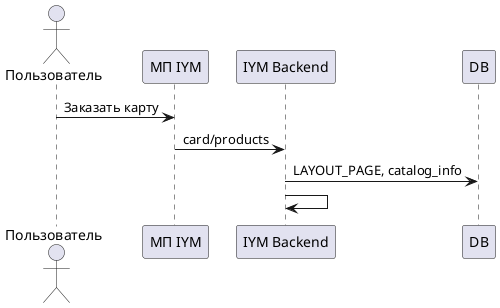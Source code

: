 @startuml
actor       "Пользователь" as User
participant "МП IYM"       as App
participant "IYM Backend"  as BE
participant "DB"           as DB

User -> App : Заказать карту
App -> BE : card/products
BE -> DB : LAYOUT_PAGE, catalog_info
BE -> BE : 

@enduml
